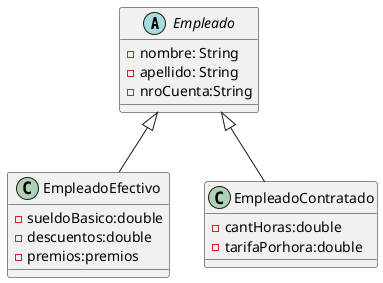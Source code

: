 @startuml
'https://plantuml.com/sequence-diagram


abstract class Empleado {
-nombre: String
-apellido: String
-nroCuenta:String
}
class EmpleadoEfectivo {
-sueldoBasico:double
-descuentos:double
-premios:premios

}
class EmpleadoContratado {
-cantHoras:double
-tarifaPorhora:double
}
EmpleadoContratado-u-|>Empleado
EmpleadoEfectivo-u-|>Empleado


@enduml
